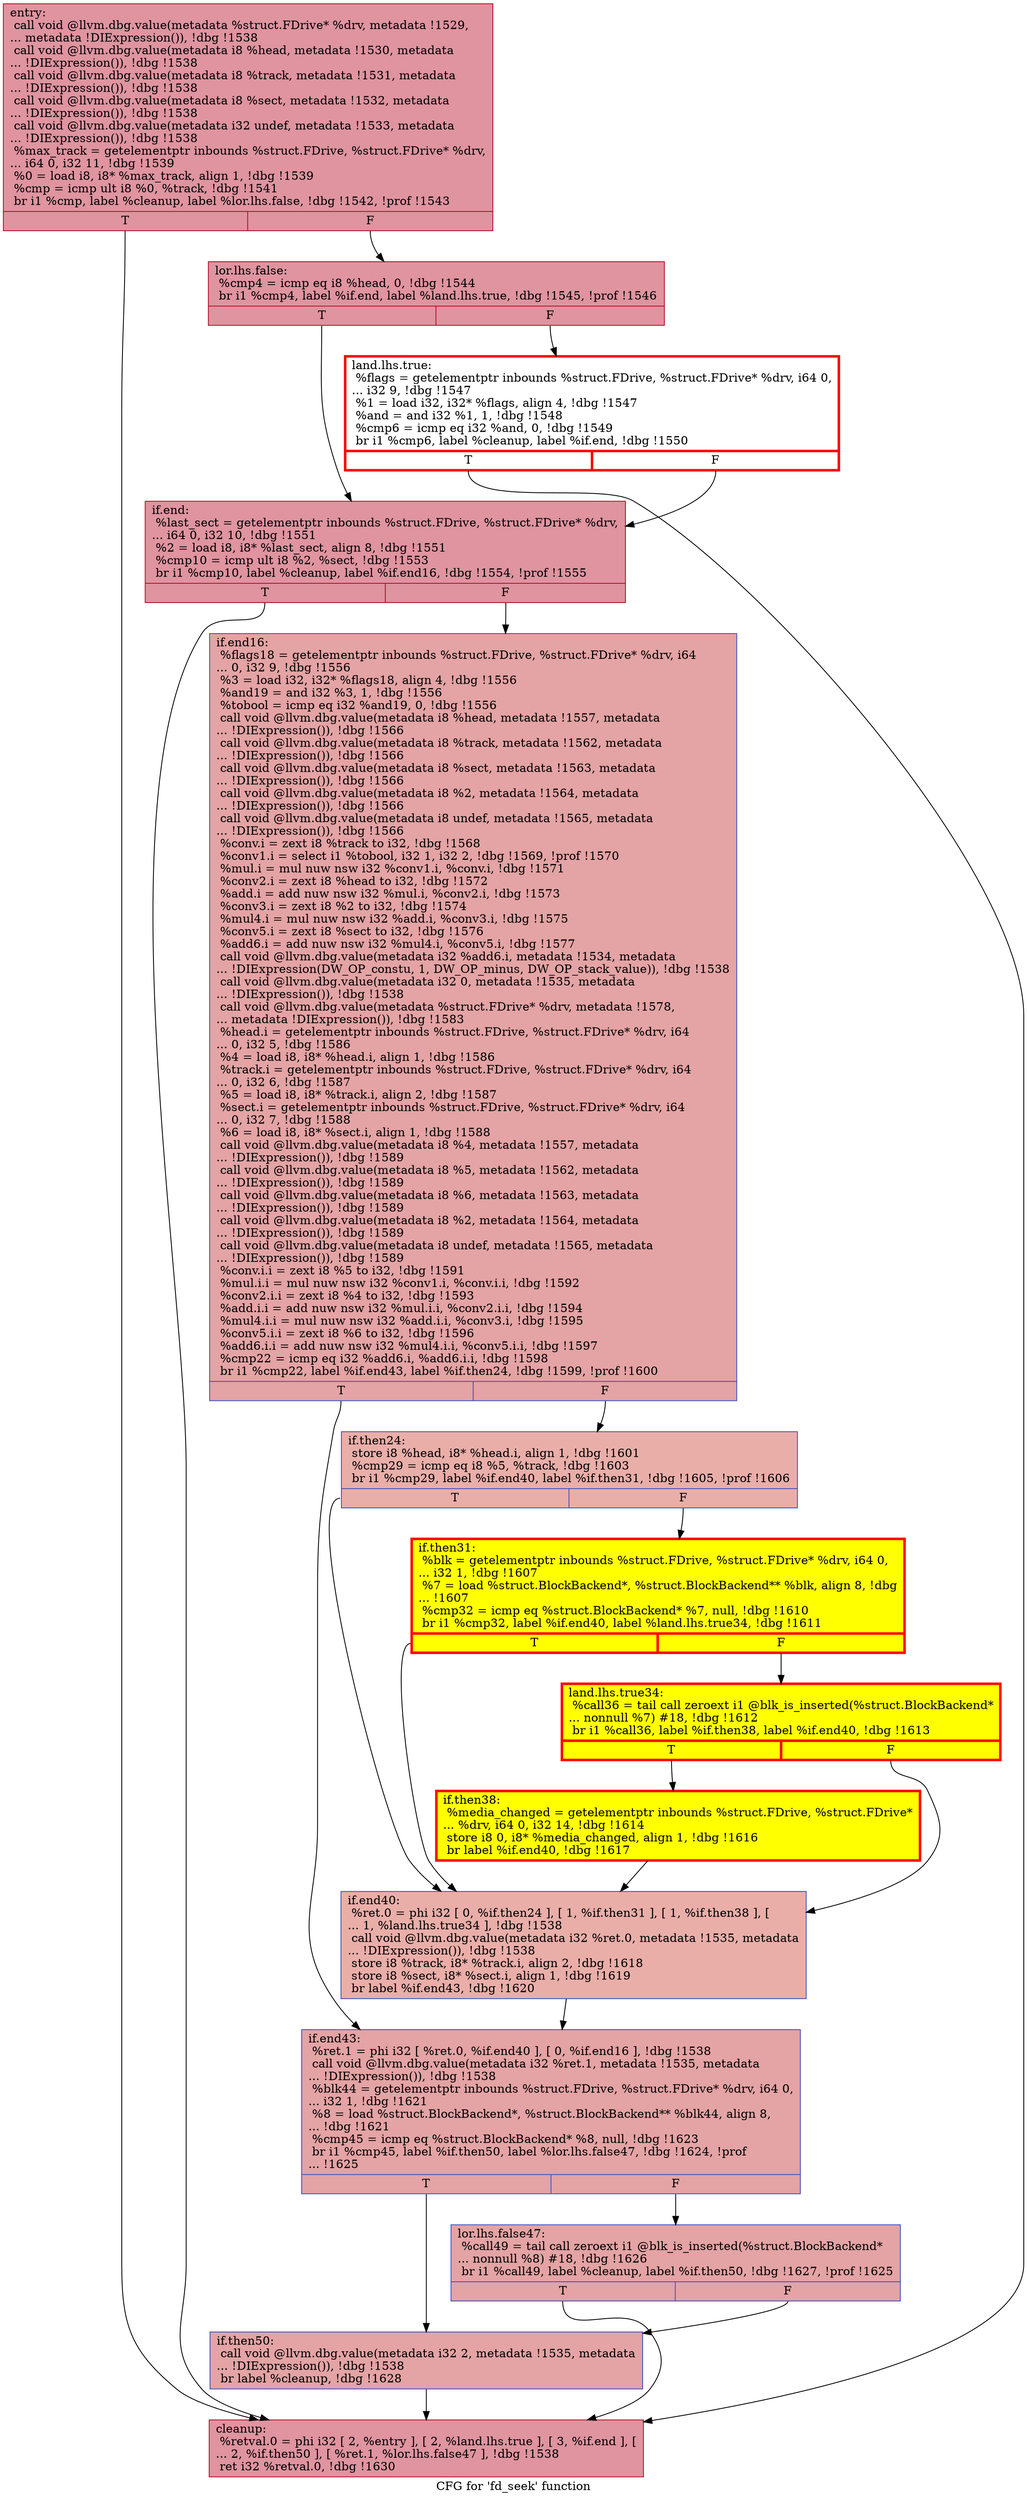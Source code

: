 digraph "CFG for 'fd_seek' function" {
	label="CFG for 'fd_seek' function";

	Node0x55f14108b870 [shape=record,color="#b70d28ff", style=filled, fillcolor="#b70d2870",label="{entry:\l  call void @llvm.dbg.value(metadata %struct.FDrive* %drv, metadata !1529,\l... metadata !DIExpression()), !dbg !1538\l  call void @llvm.dbg.value(metadata i8 %head, metadata !1530, metadata\l... !DIExpression()), !dbg !1538\l  call void @llvm.dbg.value(metadata i8 %track, metadata !1531, metadata\l... !DIExpression()), !dbg !1538\l  call void @llvm.dbg.value(metadata i8 %sect, metadata !1532, metadata\l... !DIExpression()), !dbg !1538\l  call void @llvm.dbg.value(metadata i32 undef, metadata !1533, metadata\l... !DIExpression()), !dbg !1538\l  %max_track = getelementptr inbounds %struct.FDrive, %struct.FDrive* %drv,\l... i64 0, i32 11, !dbg !1539\l  %0 = load i8, i8* %max_track, align 1, !dbg !1539\l  %cmp = icmp ult i8 %0, %track, !dbg !1541\l  br i1 %cmp, label %cleanup, label %lor.lhs.false, !dbg !1542, !prof !1543\l|{<s0>T|<s1>F}}"];
	Node0x55f14108b870:s0 -> Node0x55f14108fc60;
	Node0x55f14108b870:s1 -> Node0x55f14108e500;
	Node0x55f14108e500 [shape=record,color="#b70d28ff", style=filled, fillcolor="#b70d2870",label="{lor.lhs.false:                                    \l  %cmp4 = icmp eq i8 %head, 0, !dbg !1544\l  br i1 %cmp4, label %if.end, label %land.lhs.true, !dbg !1545, !prof !1546\l|{<s0>T|<s1>F}}"];
	Node0x55f14108e500:s0 -> Node0x55f14108e490;
	Node0x55f14108e500:s1 -> Node0x55f14108ebc0;
	Node0x55f14108ebc0 [shape=record,penwidth=3.0, color="red",label="{land.lhs.true:                                    \l  %flags = getelementptr inbounds %struct.FDrive, %struct.FDrive* %drv, i64 0,\l... i32 9, !dbg !1547\l  %1 = load i32, i32* %flags, align 4, !dbg !1547\l  %and = and i32 %1, 1, !dbg !1548\l  %cmp6 = icmp eq i32 %and, 0, !dbg !1549\l  br i1 %cmp6, label %cleanup, label %if.end, !dbg !1550\l|{<s0>T|<s1>F}}"];
	Node0x55f14108ebc0:s0 -> Node0x55f14108fc60;
	Node0x55f14108ebc0:s1 -> Node0x55f14108e490;
	Node0x55f14108e490 [shape=record,color="#b70d28ff", style=filled, fillcolor="#b70d2870",label="{if.end:                                           \l  %last_sect = getelementptr inbounds %struct.FDrive, %struct.FDrive* %drv,\l... i64 0, i32 10, !dbg !1551\l  %2 = load i8, i8* %last_sect, align 8, !dbg !1551\l  %cmp10 = icmp ult i8 %2, %sect, !dbg !1553\l  br i1 %cmp10, label %cleanup, label %if.end16, !dbg !1554, !prof !1555\l|{<s0>T|<s1>F}}"];
	Node0x55f14108e490:s0 -> Node0x55f14108fc60;
	Node0x55f14108e490:s1 -> Node0x55f14108ffa0;
	Node0x55f14108ffa0 [shape=record,color="#3d50c3ff", style=filled, fillcolor="#c32e3170",label="{if.end16:                                         \l  %flags18 = getelementptr inbounds %struct.FDrive, %struct.FDrive* %drv, i64\l... 0, i32 9, !dbg !1556\l  %3 = load i32, i32* %flags18, align 4, !dbg !1556\l  %and19 = and i32 %3, 1, !dbg !1556\l  %tobool = icmp eq i32 %and19, 0, !dbg !1556\l  call void @llvm.dbg.value(metadata i8 %head, metadata !1557, metadata\l... !DIExpression()), !dbg !1566\l  call void @llvm.dbg.value(metadata i8 %track, metadata !1562, metadata\l... !DIExpression()), !dbg !1566\l  call void @llvm.dbg.value(metadata i8 %sect, metadata !1563, metadata\l... !DIExpression()), !dbg !1566\l  call void @llvm.dbg.value(metadata i8 %2, metadata !1564, metadata\l... !DIExpression()), !dbg !1566\l  call void @llvm.dbg.value(metadata i8 undef, metadata !1565, metadata\l... !DIExpression()), !dbg !1566\l  %conv.i = zext i8 %track to i32, !dbg !1568\l  %conv1.i = select i1 %tobool, i32 1, i32 2, !dbg !1569, !prof !1570\l  %mul.i = mul nuw nsw i32 %conv1.i, %conv.i, !dbg !1571\l  %conv2.i = zext i8 %head to i32, !dbg !1572\l  %add.i = add nuw nsw i32 %mul.i, %conv2.i, !dbg !1573\l  %conv3.i = zext i8 %2 to i32, !dbg !1574\l  %mul4.i = mul nuw nsw i32 %add.i, %conv3.i, !dbg !1575\l  %conv5.i = zext i8 %sect to i32, !dbg !1576\l  %add6.i = add nuw nsw i32 %mul4.i, %conv5.i, !dbg !1577\l  call void @llvm.dbg.value(metadata i32 %add6.i, metadata !1534, metadata\l... !DIExpression(DW_OP_constu, 1, DW_OP_minus, DW_OP_stack_value)), !dbg !1538\l  call void @llvm.dbg.value(metadata i32 0, metadata !1535, metadata\l... !DIExpression()), !dbg !1538\l  call void @llvm.dbg.value(metadata %struct.FDrive* %drv, metadata !1578,\l... metadata !DIExpression()), !dbg !1583\l  %head.i = getelementptr inbounds %struct.FDrive, %struct.FDrive* %drv, i64\l... 0, i32 5, !dbg !1586\l  %4 = load i8, i8* %head.i, align 1, !dbg !1586\l  %track.i = getelementptr inbounds %struct.FDrive, %struct.FDrive* %drv, i64\l... 0, i32 6, !dbg !1587\l  %5 = load i8, i8* %track.i, align 2, !dbg !1587\l  %sect.i = getelementptr inbounds %struct.FDrive, %struct.FDrive* %drv, i64\l... 0, i32 7, !dbg !1588\l  %6 = load i8, i8* %sect.i, align 1, !dbg !1588\l  call void @llvm.dbg.value(metadata i8 %4, metadata !1557, metadata\l... !DIExpression()), !dbg !1589\l  call void @llvm.dbg.value(metadata i8 %5, metadata !1562, metadata\l... !DIExpression()), !dbg !1589\l  call void @llvm.dbg.value(metadata i8 %6, metadata !1563, metadata\l... !DIExpression()), !dbg !1589\l  call void @llvm.dbg.value(metadata i8 %2, metadata !1564, metadata\l... !DIExpression()), !dbg !1589\l  call void @llvm.dbg.value(metadata i8 undef, metadata !1565, metadata\l... !DIExpression()), !dbg !1589\l  %conv.i.i = zext i8 %5 to i32, !dbg !1591\l  %mul.i.i = mul nuw nsw i32 %conv1.i, %conv.i.i, !dbg !1592\l  %conv2.i.i = zext i8 %4 to i32, !dbg !1593\l  %add.i.i = add nuw nsw i32 %mul.i.i, %conv2.i.i, !dbg !1594\l  %mul4.i.i = mul nuw nsw i32 %add.i.i, %conv3.i, !dbg !1595\l  %conv5.i.i = zext i8 %6 to i32, !dbg !1596\l  %add6.i.i = add nuw nsw i32 %mul4.i.i, %conv5.i.i, !dbg !1597\l  %cmp22 = icmp eq i32 %add6.i, %add6.i.i, !dbg !1598\l  br i1 %cmp22, label %if.end43, label %if.then24, !dbg !1599, !prof !1600\l|{<s0>T|<s1>F}}"];
	Node0x55f14108ffa0:s0 -> Node0x55f141091630;
	Node0x55f14108ffa0:s1 -> Node0x55f140ed3e20;
	Node0x55f140ed3e20 [shape=record,color="#3d50c3ff", style=filled, fillcolor="#d0473d70",label="{if.then24:                                        \l  store i8 %head, i8* %head.i, align 1, !dbg !1601\l  %cmp29 = icmp eq i8 %5, %track, !dbg !1603\l  br i1 %cmp29, label %if.end40, label %if.then31, !dbg !1605, !prof !1606\l|{<s0>T|<s1>F}}"];
	Node0x55f140ed3e20:s0 -> Node0x55f14108f390;
	Node0x55f140ed3e20:s1 -> Node0x55f140ed3f00;
	Node0x55f140ed3f00 [shape=record,penwidth=3.0, style="filled", color="red", fillcolor="yellow",label="{if.then31:                                        \l  %blk = getelementptr inbounds %struct.FDrive, %struct.FDrive* %drv, i64 0,\l... i32 1, !dbg !1607\l  %7 = load %struct.BlockBackend*, %struct.BlockBackend** %blk, align 8, !dbg\l... !1607\l  %cmp32 = icmp eq %struct.BlockBackend* %7, null, !dbg !1610\l  br i1 %cmp32, label %if.end40, label %land.lhs.true34, !dbg !1611\l|{<s0>T|<s1>F}}"];
	Node0x55f140ed3f00:s0 -> Node0x55f14108f390;
	Node0x55f140ed3f00:s1 -> Node0x55f141093000;
	Node0x55f141093000 [shape=record,penwidth=3.0, style="filled", color="red", fillcolor="yellow",label="{land.lhs.true34:                                  \l  %call36 = tail call zeroext i1 @blk_is_inserted(%struct.BlockBackend*\l... nonnull %7) #18, !dbg !1612\l  br i1 %call36, label %if.then38, label %if.end40, !dbg !1613\l|{<s0>T|<s1>F}}"];
	Node0x55f141093000:s0 -> Node0x55f141092f60;
	Node0x55f141093000:s1 -> Node0x55f14108f390;
	Node0x55f141092f60 [shape=record,penwidth=3.0, style="filled", color="red", fillcolor="yellow",label="{if.then38:                                        \l  %media_changed = getelementptr inbounds %struct.FDrive, %struct.FDrive*\l... %drv, i64 0, i32 14, !dbg !1614\l  store i8 0, i8* %media_changed, align 1, !dbg !1616\l  br label %if.end40, !dbg !1617\l}"];
	Node0x55f141092f60 -> Node0x55f14108f390;
	Node0x55f14108f390 [shape=record,color="#3d50c3ff", style=filled, fillcolor="#d0473d70",label="{if.end40:                                         \l  %ret.0 = phi i32 [ 0, %if.then24 ], [ 1, %if.then31 ], [ 1, %if.then38 ], [\l... 1, %land.lhs.true34 ], !dbg !1538\l  call void @llvm.dbg.value(metadata i32 %ret.0, metadata !1535, metadata\l... !DIExpression()), !dbg !1538\l  store i8 %track, i8* %track.i, align 2, !dbg !1618\l  store i8 %sect, i8* %sect.i, align 1, !dbg !1619\l  br label %if.end43, !dbg !1620\l}"];
	Node0x55f14108f390 -> Node0x55f141091630;
	Node0x55f141091630 [shape=record,color="#3d50c3ff", style=filled, fillcolor="#c32e3170",label="{if.end43:                                         \l  %ret.1 = phi i32 [ %ret.0, %if.end40 ], [ 0, %if.end16 ], !dbg !1538\l  call void @llvm.dbg.value(metadata i32 %ret.1, metadata !1535, metadata\l... !DIExpression()), !dbg !1538\l  %blk44 = getelementptr inbounds %struct.FDrive, %struct.FDrive* %drv, i64 0,\l... i32 1, !dbg !1621\l  %8 = load %struct.BlockBackend*, %struct.BlockBackend** %blk44, align 8,\l... !dbg !1621\l  %cmp45 = icmp eq %struct.BlockBackend* %8, null, !dbg !1623\l  br i1 %cmp45, label %if.then50, label %lor.lhs.false47, !dbg !1624, !prof\l... !1625\l|{<s0>T|<s1>F}}"];
	Node0x55f141091630:s0 -> Node0x55f141094c90;
	Node0x55f141091630:s1 -> Node0x55f141094d30;
	Node0x55f141094d30 [shape=record,color="#3d50c3ff", style=filled, fillcolor="#c32e3170",label="{lor.lhs.false47:                                  \l  %call49 = tail call zeroext i1 @blk_is_inserted(%struct.BlockBackend*\l... nonnull %8) #18, !dbg !1626\l  br i1 %call49, label %cleanup, label %if.then50, !dbg !1627, !prof !1625\l|{<s0>T|<s1>F}}"];
	Node0x55f141094d30:s0 -> Node0x55f14108fc60;
	Node0x55f141094d30:s1 -> Node0x55f141094c90;
	Node0x55f141094c90 [shape=record,color="#3d50c3ff", style=filled, fillcolor="#c32e3170",label="{if.then50:                                        \l  call void @llvm.dbg.value(metadata i32 2, metadata !1535, metadata\l... !DIExpression()), !dbg !1538\l  br label %cleanup, !dbg !1628\l}"];
	Node0x55f141094c90 -> Node0x55f14108fc60;
	Node0x55f14108fc60 [shape=record,color="#b70d28ff", style=filled, fillcolor="#b70d2870",label="{cleanup:                                          \l  %retval.0 = phi i32 [ 2, %entry ], [ 2, %land.lhs.true ], [ 3, %if.end ], [\l... 2, %if.then50 ], [ %ret.1, %lor.lhs.false47 ], !dbg !1538\l  ret i32 %retval.0, !dbg !1630\l}"];
}
